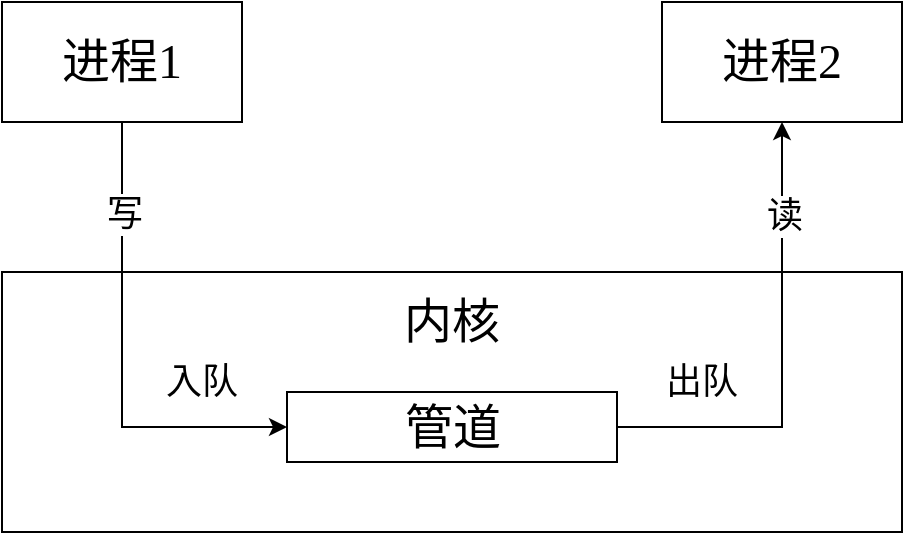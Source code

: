 <mxfile version="21.1.2" type="github">
  <diagram name="第 1 页" id="Lc7GdLcL6dpDA9fuwHsS">
    <mxGraphModel dx="937" dy="618" grid="1" gridSize="10" guides="1" tooltips="1" connect="1" arrows="1" fold="1" page="1" pageScale="1" pageWidth="827" pageHeight="1169" math="0" shadow="0">
      <root>
        <mxCell id="0" />
        <mxCell id="1" parent="0" />
        <mxCell id="zrga9KM7A3QgOpkUhyr_-3" value="" style="rounded=0;whiteSpace=wrap;html=1;" vertex="1" parent="1">
          <mxGeometry x="160" y="380" width="450" height="130" as="geometry" />
        </mxCell>
        <mxCell id="zrga9KM7A3QgOpkUhyr_-6" style="edgeStyle=orthogonalEdgeStyle;rounded=0;orthogonalLoop=1;jettySize=auto;html=1;entryX=0;entryY=0.5;entryDx=0;entryDy=0;exitX=0.5;exitY=1;exitDx=0;exitDy=0;" edge="1" parent="1" source="zrga9KM7A3QgOpkUhyr_-1" target="zrga9KM7A3QgOpkUhyr_-4">
          <mxGeometry relative="1" as="geometry" />
        </mxCell>
        <mxCell id="zrga9KM7A3QgOpkUhyr_-11" value="&lt;font style=&quot;font-size: 18px;&quot;&gt;写&lt;/font&gt;" style="edgeLabel;html=1;align=center;verticalAlign=middle;resizable=0;points=[];" vertex="1" connectable="0" parent="zrga9KM7A3QgOpkUhyr_-6">
          <mxGeometry x="-0.611" y="1" relative="1" as="geometry">
            <mxPoint as="offset" />
          </mxGeometry>
        </mxCell>
        <mxCell id="zrga9KM7A3QgOpkUhyr_-1" value="&lt;font face=&quot;Comic Sans MS&quot; style=&quot;font-size: 24px;&quot;&gt;进程1&lt;/font&gt;" style="rounded=0;whiteSpace=wrap;html=1;" vertex="1" parent="1">
          <mxGeometry x="160" y="245" width="120" height="60" as="geometry" />
        </mxCell>
        <mxCell id="zrga9KM7A3QgOpkUhyr_-2" value="&lt;font face=&quot;Comic Sans MS&quot; style=&quot;font-size: 24px;&quot;&gt;进程2&lt;/font&gt;" style="rounded=0;whiteSpace=wrap;html=1;" vertex="1" parent="1">
          <mxGeometry x="490" y="245" width="120" height="60" as="geometry" />
        </mxCell>
        <mxCell id="zrga9KM7A3QgOpkUhyr_-8" style="edgeStyle=orthogonalEdgeStyle;rounded=0;orthogonalLoop=1;jettySize=auto;html=1;entryX=0.5;entryY=1;entryDx=0;entryDy=0;" edge="1" parent="1" source="zrga9KM7A3QgOpkUhyr_-4" target="zrga9KM7A3QgOpkUhyr_-2">
          <mxGeometry relative="1" as="geometry" />
        </mxCell>
        <mxCell id="zrga9KM7A3QgOpkUhyr_-12" value="&lt;font style=&quot;font-size: 18px;&quot;&gt;读&lt;/font&gt;" style="edgeLabel;html=1;align=center;verticalAlign=middle;resizable=0;points=[];" vertex="1" connectable="0" parent="zrga9KM7A3QgOpkUhyr_-8">
          <mxGeometry x="0.6" y="-1" relative="1" as="geometry">
            <mxPoint as="offset" />
          </mxGeometry>
        </mxCell>
        <mxCell id="zrga9KM7A3QgOpkUhyr_-4" value="&lt;font face=&quot;Comic Sans MS&quot; style=&quot;font-size: 24px;&quot;&gt;管道&lt;/font&gt;" style="rounded=0;whiteSpace=wrap;html=1;" vertex="1" parent="1">
          <mxGeometry x="302.5" y="440" width="165" height="35" as="geometry" />
        </mxCell>
        <mxCell id="zrga9KM7A3QgOpkUhyr_-5" value="&lt;font style=&quot;font-size: 24px;&quot;&gt;内核&lt;/font&gt;" style="text;html=1;strokeColor=none;fillColor=none;align=center;verticalAlign=middle;whiteSpace=wrap;rounded=0;" vertex="1" parent="1">
          <mxGeometry x="345" y="390" width="80" height="30" as="geometry" />
        </mxCell>
        <mxCell id="zrga9KM7A3QgOpkUhyr_-9" value="&lt;font style=&quot;font-size: 18px;&quot;&gt;入队&lt;/font&gt;" style="text;html=1;strokeColor=none;fillColor=none;align=center;verticalAlign=middle;whiteSpace=wrap;rounded=0;" vertex="1" parent="1">
          <mxGeometry x="230" y="420" width="60" height="30" as="geometry" />
        </mxCell>
        <mxCell id="zrga9KM7A3QgOpkUhyr_-10" value="&lt;font style=&quot;font-size: 18px;&quot;&gt;出队&lt;/font&gt;" style="text;html=1;strokeColor=none;fillColor=none;align=center;verticalAlign=middle;whiteSpace=wrap;rounded=0;" vertex="1" parent="1">
          <mxGeometry x="480" y="420" width="60" height="30" as="geometry" />
        </mxCell>
      </root>
    </mxGraphModel>
  </diagram>
</mxfile>
